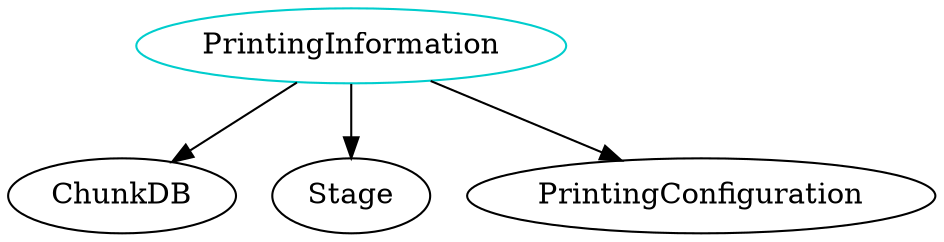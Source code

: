 digraph printinginformation{
PrintingInformation -> ChunkDB;
PrintingInformation -> Stage;
PrintingInformation -> PrintingConfiguration;
PrintingInformation	[shape=oval, color=cyan3, label="PrintingInformation"];
}
